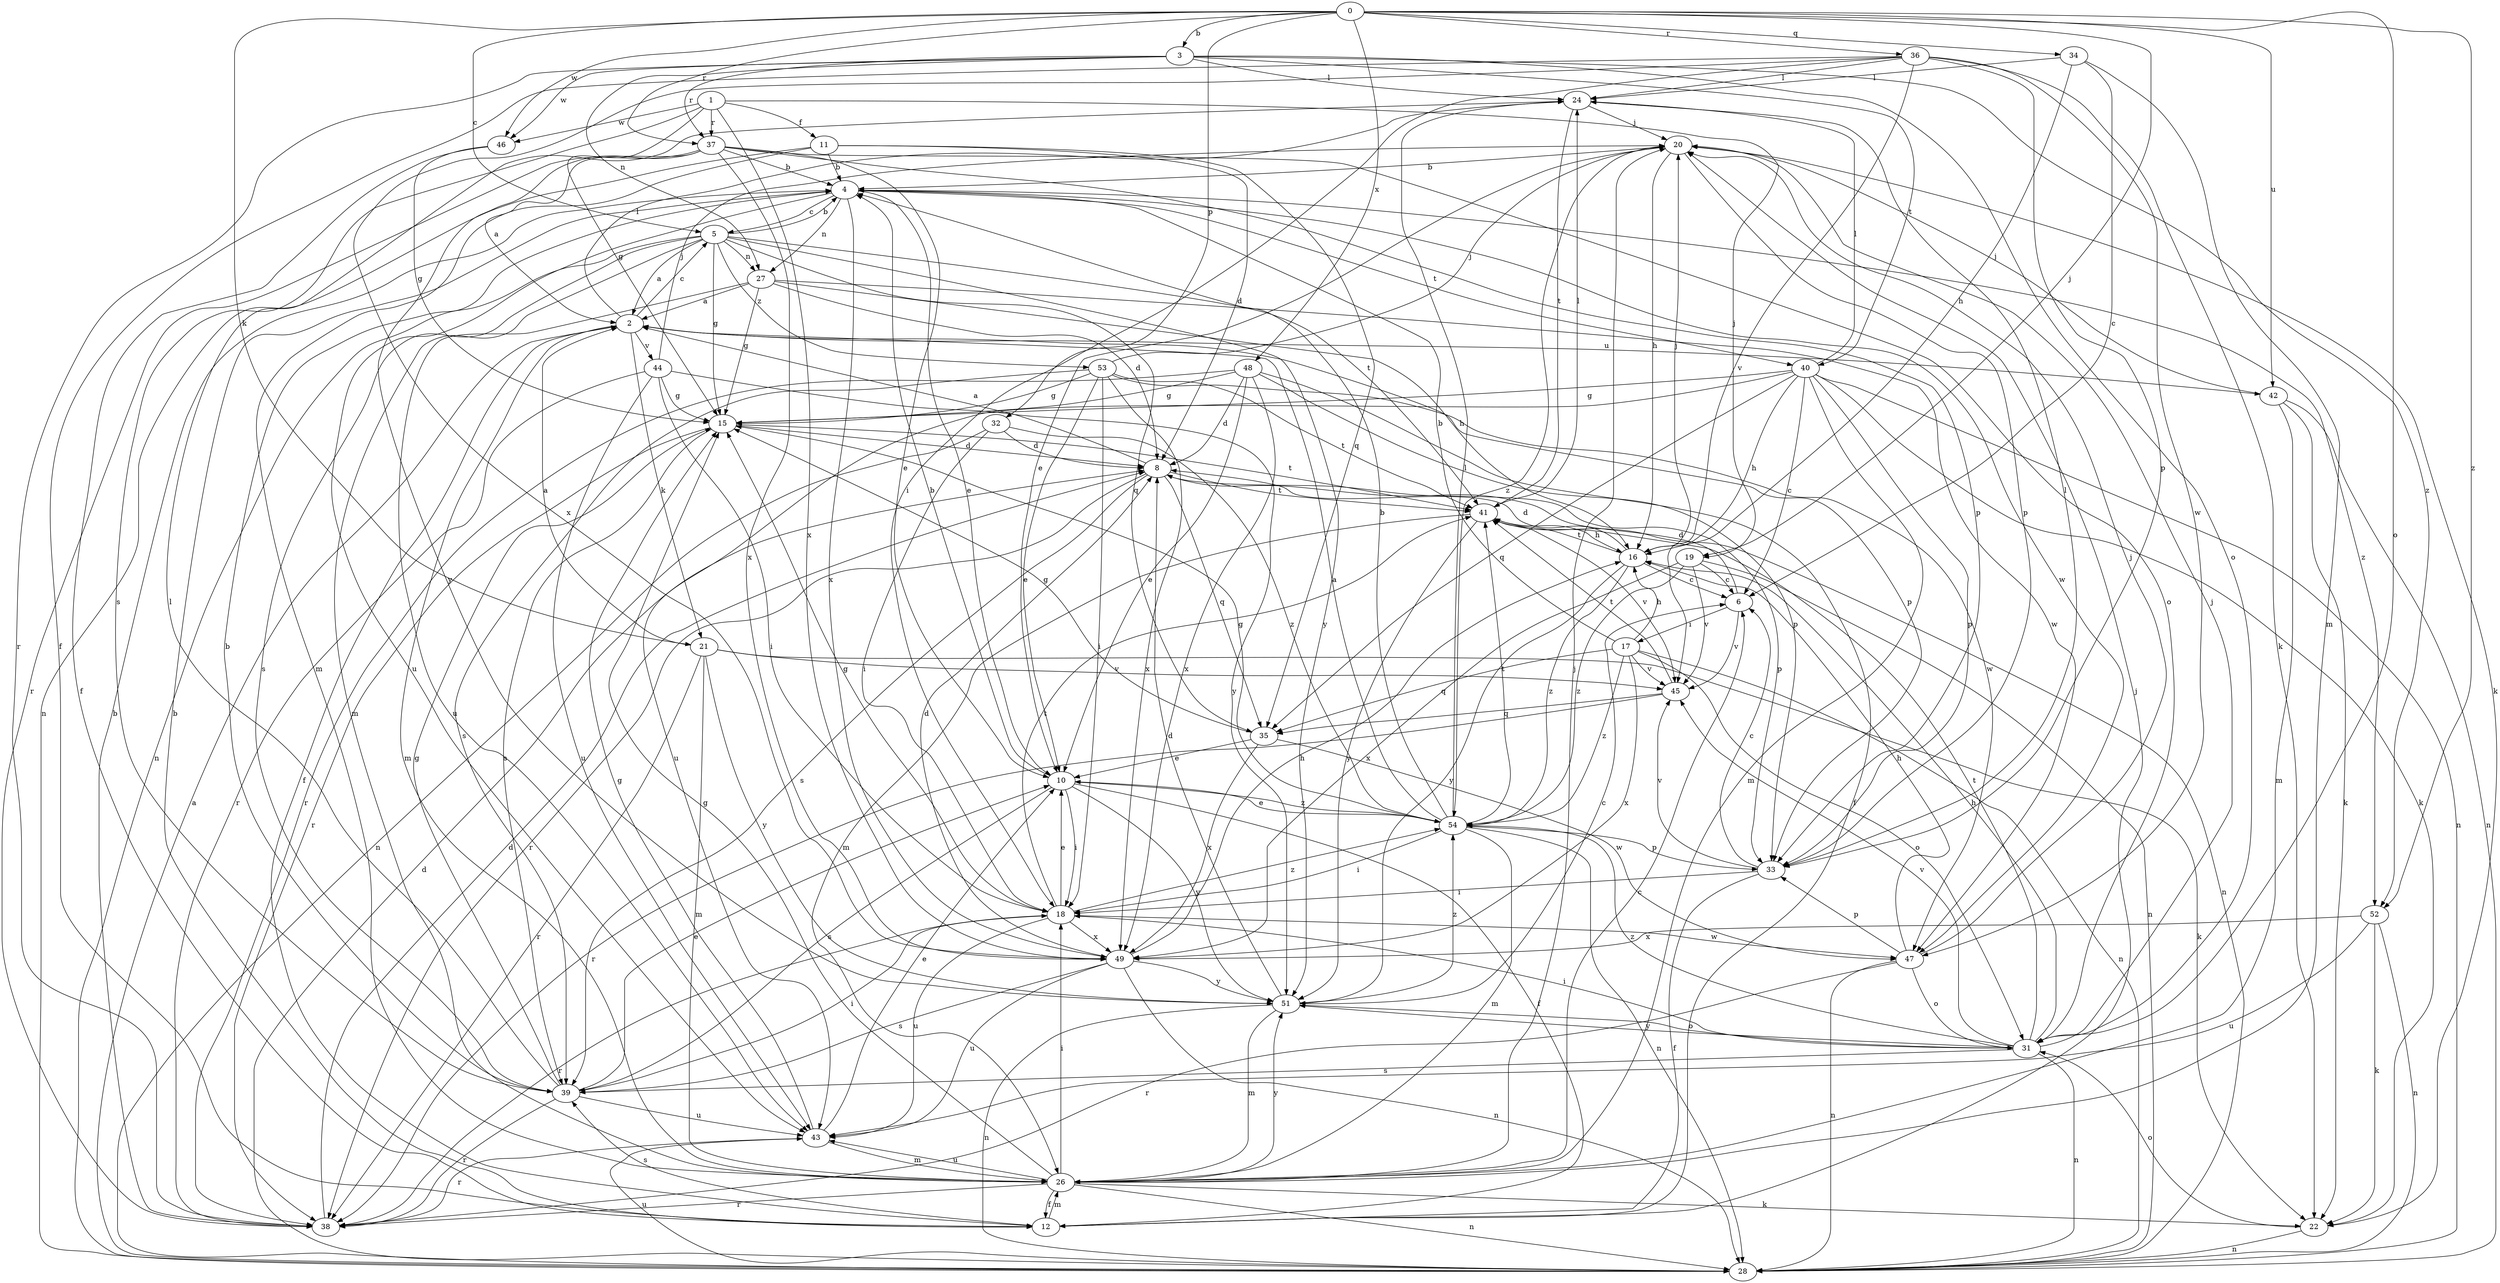 strict digraph  {
0;
1;
2;
3;
4;
5;
6;
8;
10;
11;
12;
15;
16;
17;
18;
19;
20;
21;
22;
24;
26;
27;
28;
31;
32;
33;
34;
35;
36;
37;
38;
39;
40;
41;
42;
43;
44;
45;
46;
47;
48;
49;
51;
52;
53;
54;
0 -> 3  [label=b];
0 -> 5  [label=c];
0 -> 19  [label=j];
0 -> 21  [label=k];
0 -> 31  [label=o];
0 -> 32  [label=p];
0 -> 34  [label=q];
0 -> 36  [label=r];
0 -> 37  [label=r];
0 -> 42  [label=u];
0 -> 46  [label=w];
0 -> 48  [label=x];
0 -> 52  [label=z];
1 -> 11  [label=f];
1 -> 15  [label=g];
1 -> 19  [label=j];
1 -> 37  [label=r];
1 -> 39  [label=s];
1 -> 46  [label=w];
1 -> 49  [label=x];
2 -> 5  [label=c];
2 -> 12  [label=f];
2 -> 21  [label=k];
2 -> 24  [label=l];
2 -> 26  [label=m];
2 -> 33  [label=p];
2 -> 42  [label=u];
2 -> 44  [label=v];
3 -> 24  [label=l];
3 -> 27  [label=n];
3 -> 31  [label=o];
3 -> 37  [label=r];
3 -> 38  [label=r];
3 -> 40  [label=t];
3 -> 46  [label=w];
3 -> 52  [label=z];
4 -> 5  [label=c];
4 -> 10  [label=e];
4 -> 27  [label=n];
4 -> 40  [label=t];
4 -> 43  [label=u];
4 -> 47  [label=w];
4 -> 49  [label=x];
4 -> 52  [label=z];
5 -> 2  [label=a];
5 -> 4  [label=b];
5 -> 15  [label=g];
5 -> 26  [label=m];
5 -> 27  [label=n];
5 -> 28  [label=n];
5 -> 35  [label=q];
5 -> 39  [label=s];
5 -> 41  [label=t];
5 -> 51  [label=y];
5 -> 53  [label=z];
6 -> 8  [label=d];
6 -> 17  [label=i];
6 -> 45  [label=v];
8 -> 2  [label=a];
8 -> 33  [label=p];
8 -> 35  [label=q];
8 -> 38  [label=r];
8 -> 39  [label=s];
8 -> 41  [label=t];
10 -> 4  [label=b];
10 -> 12  [label=f];
10 -> 18  [label=i];
10 -> 39  [label=s];
10 -> 51  [label=y];
10 -> 54  [label=z];
11 -> 4  [label=b];
11 -> 8  [label=d];
11 -> 26  [label=m];
11 -> 28  [label=n];
11 -> 35  [label=q];
12 -> 4  [label=b];
12 -> 20  [label=j];
12 -> 26  [label=m];
12 -> 39  [label=s];
15 -> 8  [label=d];
15 -> 38  [label=r];
15 -> 39  [label=s];
15 -> 41  [label=t];
16 -> 6  [label=c];
16 -> 8  [label=d];
16 -> 20  [label=j];
16 -> 41  [label=t];
16 -> 51  [label=y];
16 -> 54  [label=z];
17 -> 4  [label=b];
17 -> 16  [label=h];
17 -> 28  [label=n];
17 -> 31  [label=o];
17 -> 35  [label=q];
17 -> 45  [label=v];
17 -> 49  [label=x];
17 -> 54  [label=z];
18 -> 10  [label=e];
18 -> 15  [label=g];
18 -> 38  [label=r];
18 -> 41  [label=t];
18 -> 43  [label=u];
18 -> 47  [label=w];
18 -> 49  [label=x];
18 -> 54  [label=z];
19 -> 6  [label=c];
19 -> 28  [label=n];
19 -> 45  [label=v];
19 -> 49  [label=x];
19 -> 54  [label=z];
20 -> 4  [label=b];
20 -> 10  [label=e];
20 -> 16  [label=h];
20 -> 22  [label=k];
20 -> 33  [label=p];
20 -> 54  [label=z];
21 -> 2  [label=a];
21 -> 22  [label=k];
21 -> 26  [label=m];
21 -> 38  [label=r];
21 -> 45  [label=v];
21 -> 51  [label=y];
22 -> 28  [label=n];
22 -> 31  [label=o];
24 -> 20  [label=j];
24 -> 41  [label=t];
26 -> 6  [label=c];
26 -> 12  [label=f];
26 -> 15  [label=g];
26 -> 18  [label=i];
26 -> 20  [label=j];
26 -> 22  [label=k];
26 -> 28  [label=n];
26 -> 38  [label=r];
26 -> 43  [label=u];
26 -> 51  [label=y];
27 -> 2  [label=a];
27 -> 8  [label=d];
27 -> 15  [label=g];
27 -> 16  [label=h];
27 -> 43  [label=u];
27 -> 47  [label=w];
28 -> 2  [label=a];
28 -> 8  [label=d];
28 -> 43  [label=u];
31 -> 16  [label=h];
31 -> 18  [label=i];
31 -> 20  [label=j];
31 -> 28  [label=n];
31 -> 39  [label=s];
31 -> 41  [label=t];
31 -> 45  [label=v];
31 -> 51  [label=y];
31 -> 54  [label=z];
32 -> 8  [label=d];
32 -> 18  [label=i];
32 -> 28  [label=n];
32 -> 54  [label=z];
33 -> 6  [label=c];
33 -> 12  [label=f];
33 -> 18  [label=i];
33 -> 24  [label=l];
33 -> 45  [label=v];
34 -> 6  [label=c];
34 -> 16  [label=h];
34 -> 24  [label=l];
34 -> 26  [label=m];
35 -> 10  [label=e];
35 -> 15  [label=g];
35 -> 47  [label=w];
35 -> 49  [label=x];
36 -> 12  [label=f];
36 -> 18  [label=i];
36 -> 22  [label=k];
36 -> 24  [label=l];
36 -> 33  [label=p];
36 -> 45  [label=v];
36 -> 47  [label=w];
36 -> 49  [label=x];
37 -> 2  [label=a];
37 -> 4  [label=b];
37 -> 10  [label=e];
37 -> 31  [label=o];
37 -> 33  [label=p];
37 -> 38  [label=r];
37 -> 49  [label=x];
37 -> 51  [label=y];
38 -> 4  [label=b];
38 -> 8  [label=d];
39 -> 4  [label=b];
39 -> 10  [label=e];
39 -> 15  [label=g];
39 -> 18  [label=i];
39 -> 24  [label=l];
39 -> 38  [label=r];
39 -> 43  [label=u];
40 -> 6  [label=c];
40 -> 15  [label=g];
40 -> 16  [label=h];
40 -> 22  [label=k];
40 -> 24  [label=l];
40 -> 26  [label=m];
40 -> 28  [label=n];
40 -> 33  [label=p];
40 -> 35  [label=q];
40 -> 43  [label=u];
41 -> 16  [label=h];
41 -> 24  [label=l];
41 -> 26  [label=m];
41 -> 28  [label=n];
41 -> 45  [label=v];
41 -> 51  [label=y];
42 -> 20  [label=j];
42 -> 22  [label=k];
42 -> 26  [label=m];
42 -> 28  [label=n];
43 -> 10  [label=e];
43 -> 15  [label=g];
43 -> 26  [label=m];
43 -> 38  [label=r];
44 -> 15  [label=g];
44 -> 18  [label=i];
44 -> 20  [label=j];
44 -> 38  [label=r];
44 -> 43  [label=u];
44 -> 51  [label=y];
45 -> 35  [label=q];
45 -> 38  [label=r];
45 -> 41  [label=t];
46 -> 12  [label=f];
46 -> 15  [label=g];
47 -> 16  [label=h];
47 -> 20  [label=j];
47 -> 28  [label=n];
47 -> 31  [label=o];
47 -> 33  [label=p];
47 -> 38  [label=r];
48 -> 8  [label=d];
48 -> 10  [label=e];
48 -> 12  [label=f];
48 -> 15  [label=g];
48 -> 33  [label=p];
48 -> 38  [label=r];
48 -> 49  [label=x];
49 -> 8  [label=d];
49 -> 16  [label=h];
49 -> 28  [label=n];
49 -> 39  [label=s];
49 -> 43  [label=u];
49 -> 51  [label=y];
51 -> 6  [label=c];
51 -> 8  [label=d];
51 -> 26  [label=m];
51 -> 28  [label=n];
51 -> 31  [label=o];
51 -> 54  [label=z];
52 -> 22  [label=k];
52 -> 28  [label=n];
52 -> 43  [label=u];
52 -> 49  [label=x];
53 -> 10  [label=e];
53 -> 15  [label=g];
53 -> 18  [label=i];
53 -> 20  [label=j];
53 -> 39  [label=s];
53 -> 41  [label=t];
53 -> 47  [label=w];
53 -> 49  [label=x];
54 -> 2  [label=a];
54 -> 4  [label=b];
54 -> 10  [label=e];
54 -> 15  [label=g];
54 -> 18  [label=i];
54 -> 24  [label=l];
54 -> 26  [label=m];
54 -> 28  [label=n];
54 -> 33  [label=p];
54 -> 41  [label=t];
}
